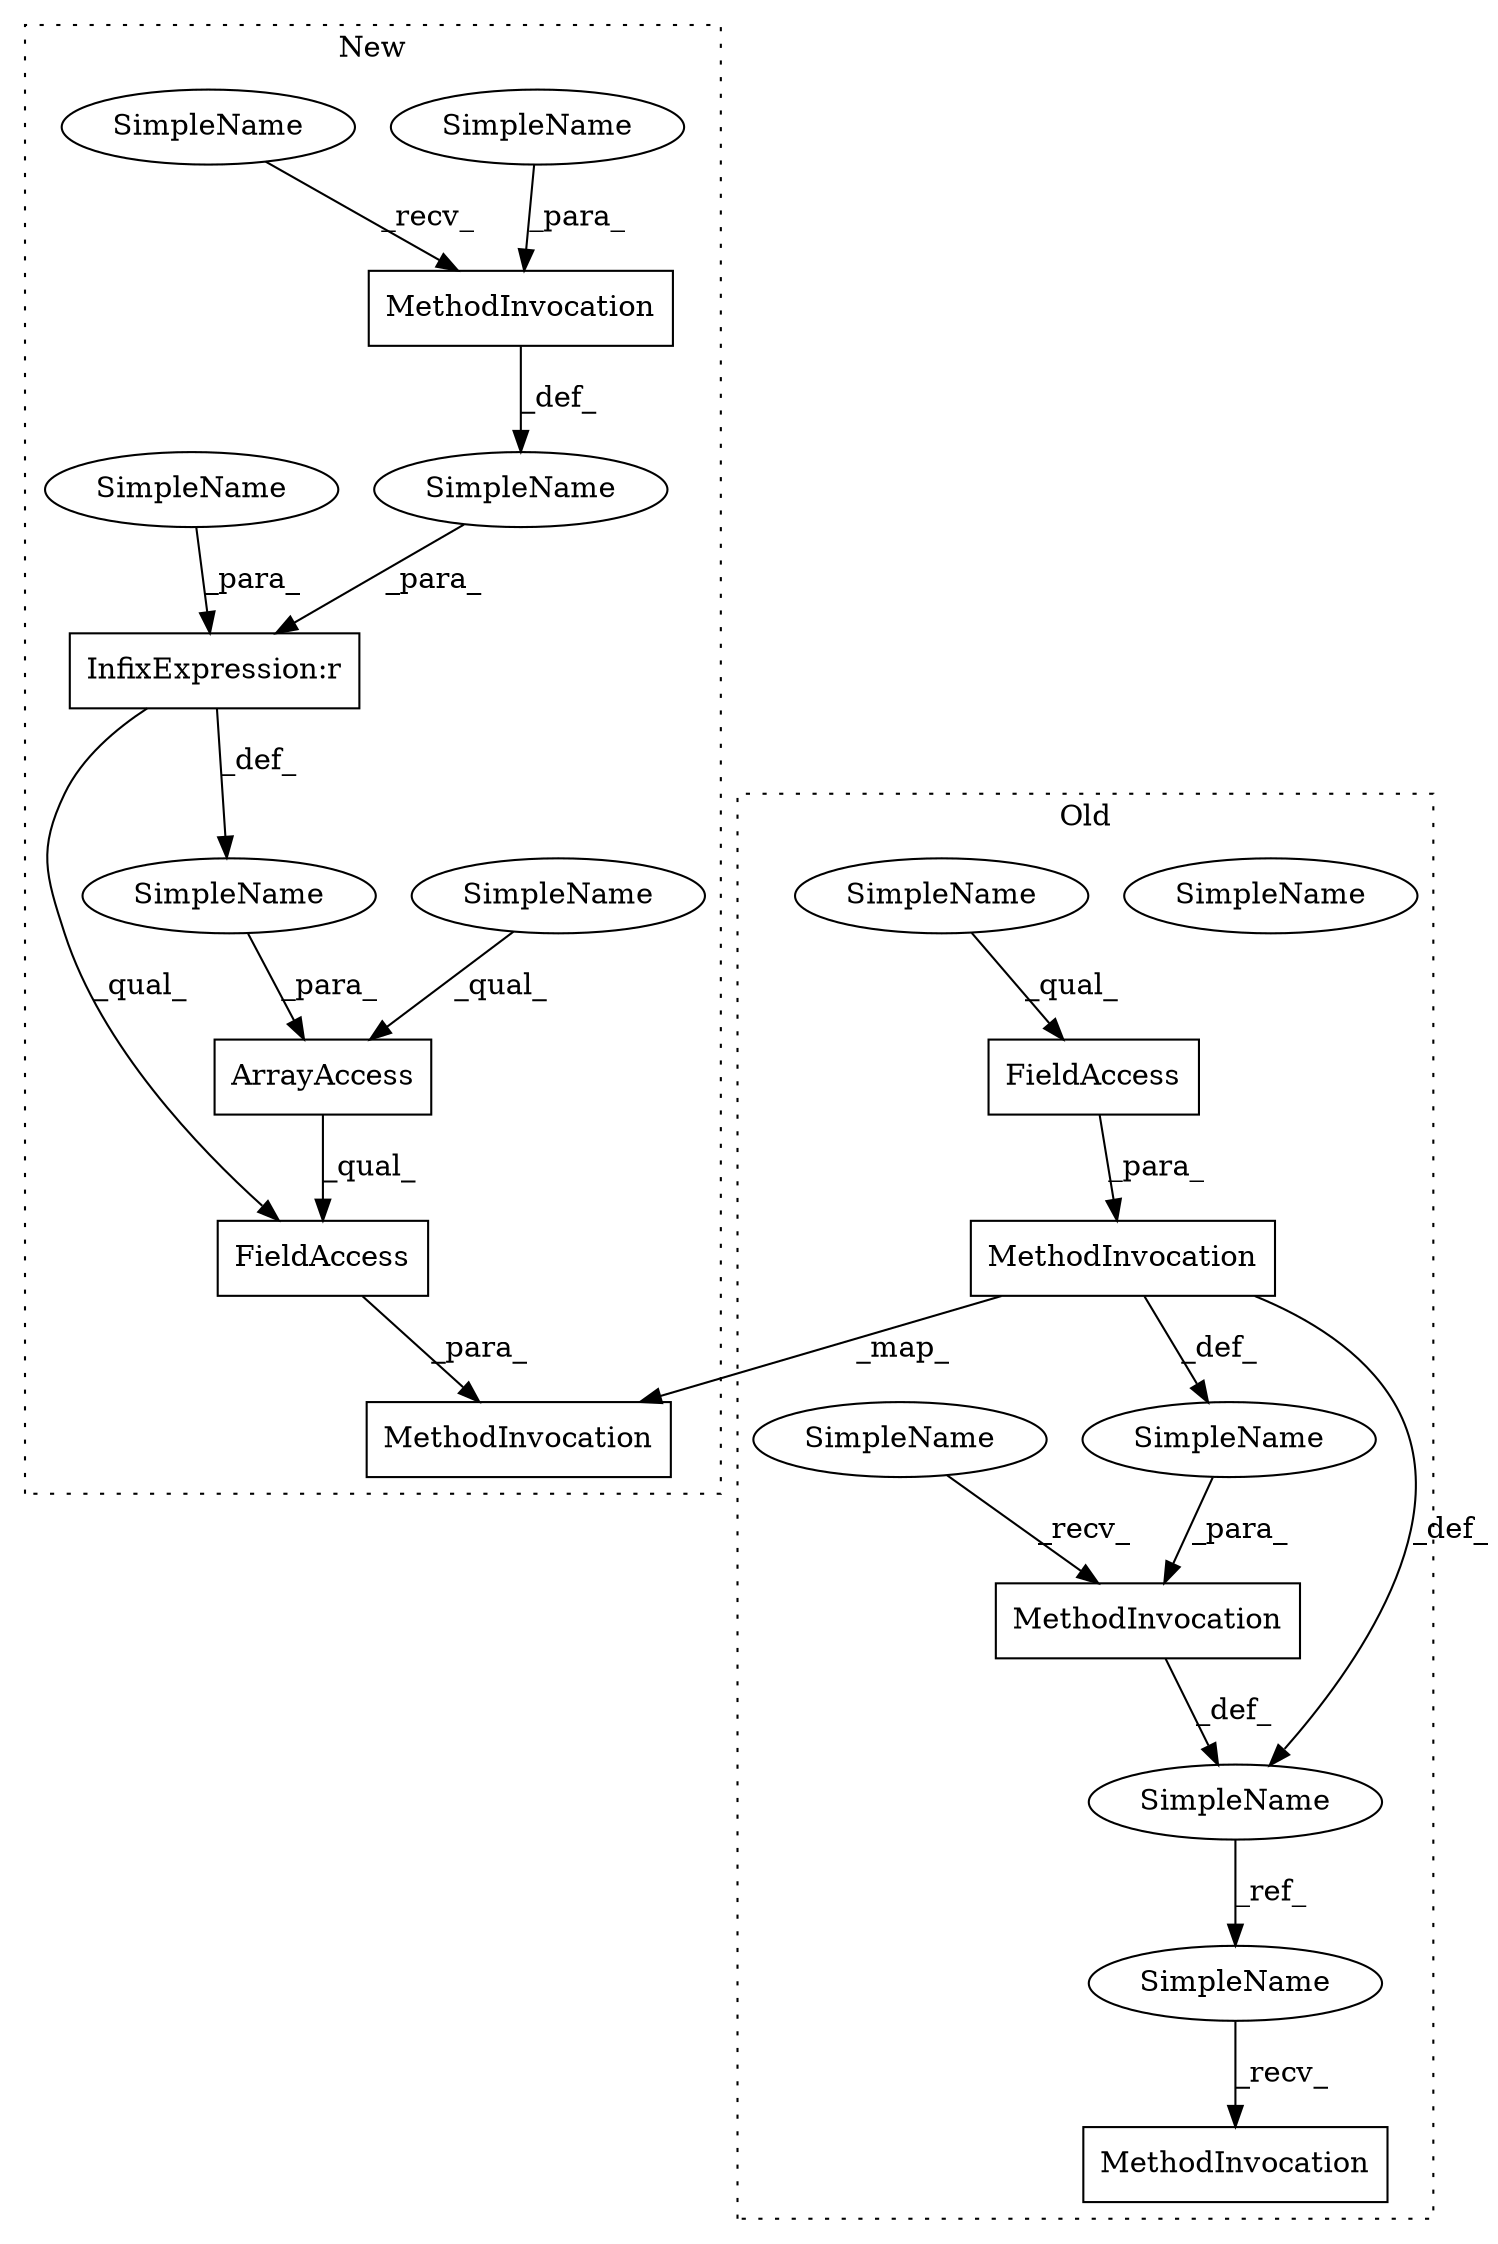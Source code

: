 digraph G {
subgraph cluster0 {
2 [label="FieldAccess" a="22" s="791" l="18" shape="box"];
4 [label="MethodInvocation" a="32" s="758,810" l="8,1" shape="box"];
5 [label="MethodInvocation" a="32" s="779,809" l="12,1" shape="box"];
7 [label="MethodInvocation" a="32" s="839" l="8" shape="box"];
9 [label="SimpleName" a="42" s="791" l="12" shape="ellipse"];
10 [label="SimpleName" a="42" s="" l="" shape="ellipse"];
11 [label="SimpleName" a="42" s="732" l="12" shape="ellipse"];
14 [label="SimpleName" a="42" s="791" l="12" shape="ellipse"];
19 [label="SimpleName" a="42" s="745" l="12" shape="ellipse"];
20 [label="SimpleName" a="42" s="826" l="12" shape="ellipse"];
label = "Old";
style="dotted";
}
subgraph cluster1 {
1 [label="ArrayAccess" a="2" s="759,813" l="13,1" shape="box"];
3 [label="FieldAccess" a="22" s="759" l="61" shape="box"];
6 [label="MethodInvocation" a="32" s="795,811" l="4,1" shape="box"];
8 [label="MethodInvocation" a="32" s="752,820" l="7,1" shape="box"];
12 [label="SimpleName" a="42" s="" l="" shape="ellipse"];
13 [label="SimpleName" a="42" s="799" l="12" shape="ellipse"];
15 [label="SimpleName" a="42" s="789" l="5" shape="ellipse"];
16 [label="SimpleName" a="42" s="759" l="12" shape="ellipse"];
17 [label="SimpleName" a="42" s="" l="" shape="ellipse"];
18 [label="SimpleName" a="42" s="773" l="12" shape="ellipse"];
21 [label="InfixExpression:r" a="27" s="785" l="4" shape="box"];
label = "New";
style="dotted";
}
1 -> 3 [label="_qual_"];
2 -> 5 [label="_para_"];
3 -> 8 [label="_para_"];
4 -> 11 [label="_def_"];
5 -> 11 [label="_def_"];
5 -> 10 [label="_def_"];
5 -> 8 [label="_map_"];
6 -> 17 [label="_def_"];
10 -> 4 [label="_para_"];
11 -> 20 [label="_ref_"];
12 -> 1 [label="_para_"];
13 -> 6 [label="_para_"];
14 -> 2 [label="_qual_"];
15 -> 6 [label="_recv_"];
16 -> 1 [label="_qual_"];
17 -> 21 [label="_para_"];
18 -> 21 [label="_para_"];
19 -> 4 [label="_recv_"];
20 -> 7 [label="_recv_"];
21 -> 3 [label="_qual_"];
21 -> 12 [label="_def_"];
}
